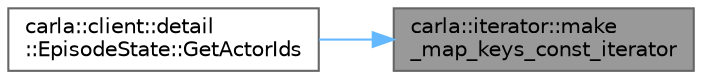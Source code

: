 digraph "carla::iterator::make_map_keys_const_iterator"
{
 // INTERACTIVE_SVG=YES
 // LATEX_PDF_SIZE
  bgcolor="transparent";
  edge [fontname=Helvetica,fontsize=10,labelfontname=Helvetica,labelfontsize=10];
  node [fontname=Helvetica,fontsize=10,shape=box,height=0.2,width=0.4];
  rankdir="RL";
  Node1 [id="Node000001",label="carla::iterator::make\l_map_keys_const_iterator",height=0.2,width=0.4,color="gray40", fillcolor="grey60", style="filled", fontcolor="black",tooltip="Creates an iterator over const references to the keys of a map."];
  Node1 -> Node2 [id="edge1_Node000001_Node000002",dir="back",color="steelblue1",style="solid",tooltip=" "];
  Node2 [id="Node000002",label="carla::client::detail\l::EpisodeState::GetActorIds",height=0.2,width=0.4,color="grey40", fillcolor="white", style="filled",URL="$d5/dbf/classcarla_1_1client_1_1detail_1_1EpisodeState.html#ab78b332a9f57210591809e0559cd2d9e",tooltip=" "];
}

